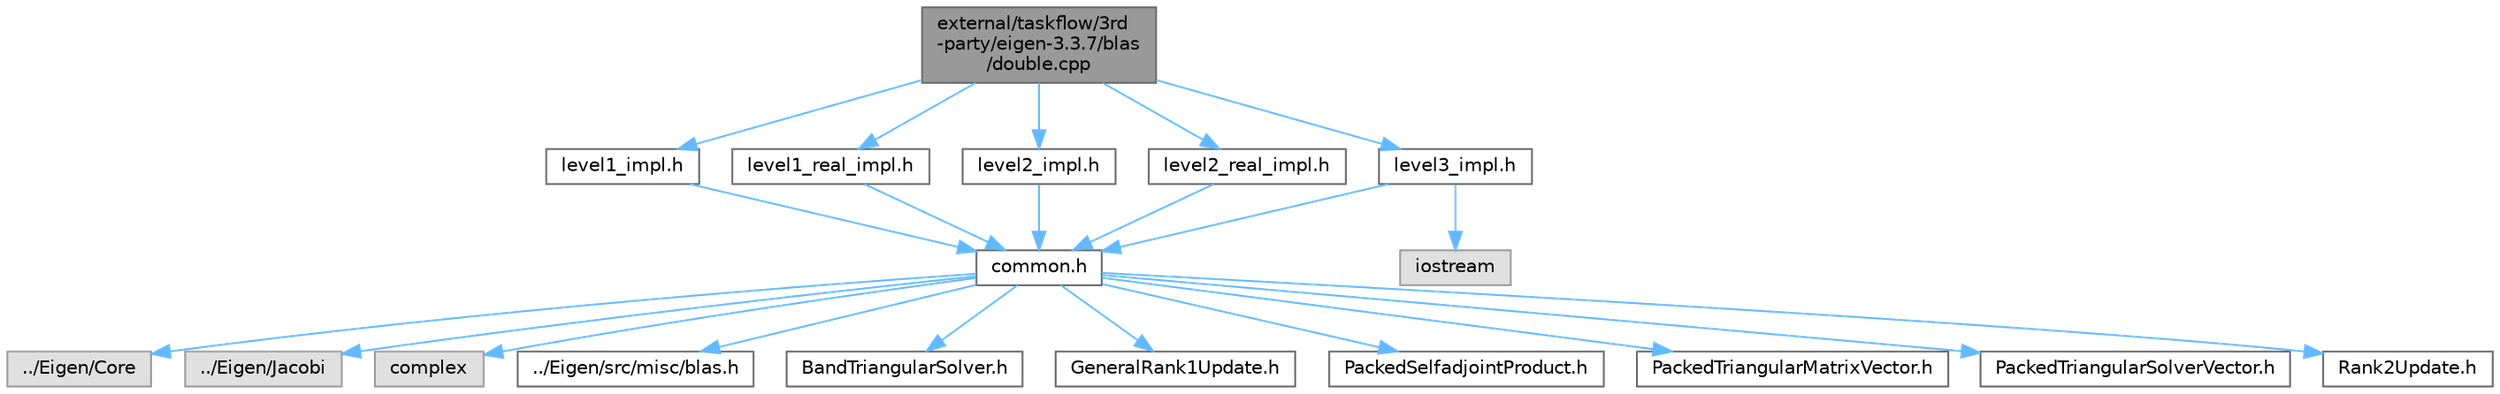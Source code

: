 digraph "external/taskflow/3rd-party/eigen-3.3.7/blas/double.cpp"
{
 // LATEX_PDF_SIZE
  bgcolor="transparent";
  edge [fontname=Helvetica,fontsize=10,labelfontname=Helvetica,labelfontsize=10];
  node [fontname=Helvetica,fontsize=10,shape=box,height=0.2,width=0.4];
  Node1 [id="Node000001",label="external/taskflow/3rd\l-party/eigen-3.3.7/blas\l/double.cpp",height=0.2,width=0.4,color="gray40", fillcolor="grey60", style="filled", fontcolor="black",tooltip=" "];
  Node1 -> Node2 [id="edge22_Node000001_Node000002",color="steelblue1",style="solid",tooltip=" "];
  Node2 [id="Node000002",label="level1_impl.h",height=0.2,width=0.4,color="grey40", fillcolor="white", style="filled",URL="$level1__impl_8h.html",tooltip=" "];
  Node2 -> Node3 [id="edge23_Node000002_Node000003",color="steelblue1",style="solid",tooltip=" "];
  Node3 [id="Node000003",label="common.h",height=0.2,width=0.4,color="grey40", fillcolor="white", style="filled",URL="$external_2taskflow_23rd-party_2eigen-3_83_87_2blas_2common_8h.html",tooltip=" "];
  Node3 -> Node4 [id="edge24_Node000003_Node000004",color="steelblue1",style="solid",tooltip=" "];
  Node4 [id="Node000004",label="../Eigen/Core",height=0.2,width=0.4,color="grey60", fillcolor="#E0E0E0", style="filled",tooltip=" "];
  Node3 -> Node5 [id="edge25_Node000003_Node000005",color="steelblue1",style="solid",tooltip=" "];
  Node5 [id="Node000005",label="../Eigen/Jacobi",height=0.2,width=0.4,color="grey60", fillcolor="#E0E0E0", style="filled",tooltip=" "];
  Node3 -> Node6 [id="edge26_Node000003_Node000006",color="steelblue1",style="solid",tooltip=" "];
  Node6 [id="Node000006",label="complex",height=0.2,width=0.4,color="grey60", fillcolor="#E0E0E0", style="filled",tooltip=" "];
  Node3 -> Node7 [id="edge27_Node000003_Node000007",color="steelblue1",style="solid",tooltip=" "];
  Node7 [id="Node000007",label="../Eigen/src/misc/blas.h",height=0.2,width=0.4,color="grey40", fillcolor="white", style="filled",URL="$_eigen_2src_2misc_2blas_8h.html",tooltip=" "];
  Node3 -> Node8 [id="edge28_Node000003_Node000008",color="steelblue1",style="solid",tooltip=" "];
  Node8 [id="Node000008",label="BandTriangularSolver.h",height=0.2,width=0.4,color="grey40", fillcolor="white", style="filled",URL="$_band_triangular_solver_8h.html",tooltip=" "];
  Node3 -> Node9 [id="edge29_Node000003_Node000009",color="steelblue1",style="solid",tooltip=" "];
  Node9 [id="Node000009",label="GeneralRank1Update.h",height=0.2,width=0.4,color="grey40", fillcolor="white", style="filled",URL="$_general_rank1_update_8h.html",tooltip=" "];
  Node3 -> Node10 [id="edge30_Node000003_Node000010",color="steelblue1",style="solid",tooltip=" "];
  Node10 [id="Node000010",label="PackedSelfadjointProduct.h",height=0.2,width=0.4,color="grey40", fillcolor="white", style="filled",URL="$_packed_selfadjoint_product_8h.html",tooltip=" "];
  Node3 -> Node11 [id="edge31_Node000003_Node000011",color="steelblue1",style="solid",tooltip=" "];
  Node11 [id="Node000011",label="PackedTriangularMatrixVector.h",height=0.2,width=0.4,color="grey40", fillcolor="white", style="filled",URL="$_packed_triangular_matrix_vector_8h.html",tooltip=" "];
  Node3 -> Node12 [id="edge32_Node000003_Node000012",color="steelblue1",style="solid",tooltip=" "];
  Node12 [id="Node000012",label="PackedTriangularSolverVector.h",height=0.2,width=0.4,color="grey40", fillcolor="white", style="filled",URL="$_packed_triangular_solver_vector_8h.html",tooltip=" "];
  Node3 -> Node13 [id="edge33_Node000003_Node000013",color="steelblue1",style="solid",tooltip=" "];
  Node13 [id="Node000013",label="Rank2Update.h",height=0.2,width=0.4,color="grey40", fillcolor="white", style="filled",URL="$_rank2_update_8h.html",tooltip=" "];
  Node1 -> Node14 [id="edge34_Node000001_Node000014",color="steelblue1",style="solid",tooltip=" "];
  Node14 [id="Node000014",label="level1_real_impl.h",height=0.2,width=0.4,color="grey40", fillcolor="white", style="filled",URL="$level1__real__impl_8h.html",tooltip=" "];
  Node14 -> Node3 [id="edge35_Node000014_Node000003",color="steelblue1",style="solid",tooltip=" "];
  Node1 -> Node15 [id="edge36_Node000001_Node000015",color="steelblue1",style="solid",tooltip=" "];
  Node15 [id="Node000015",label="level2_impl.h",height=0.2,width=0.4,color="grey40", fillcolor="white", style="filled",URL="$level2__impl_8h.html",tooltip=" "];
  Node15 -> Node3 [id="edge37_Node000015_Node000003",color="steelblue1",style="solid",tooltip=" "];
  Node1 -> Node16 [id="edge38_Node000001_Node000016",color="steelblue1",style="solid",tooltip=" "];
  Node16 [id="Node000016",label="level2_real_impl.h",height=0.2,width=0.4,color="grey40", fillcolor="white", style="filled",URL="$level2__real__impl_8h.html",tooltip=" "];
  Node16 -> Node3 [id="edge39_Node000016_Node000003",color="steelblue1",style="solid",tooltip=" "];
  Node1 -> Node17 [id="edge40_Node000001_Node000017",color="steelblue1",style="solid",tooltip=" "];
  Node17 [id="Node000017",label="level3_impl.h",height=0.2,width=0.4,color="grey40", fillcolor="white", style="filled",URL="$level3__impl_8h.html",tooltip=" "];
  Node17 -> Node18 [id="edge41_Node000017_Node000018",color="steelblue1",style="solid",tooltip=" "];
  Node18 [id="Node000018",label="iostream",height=0.2,width=0.4,color="grey60", fillcolor="#E0E0E0", style="filled",tooltip=" "];
  Node17 -> Node3 [id="edge42_Node000017_Node000003",color="steelblue1",style="solid",tooltip=" "];
}
